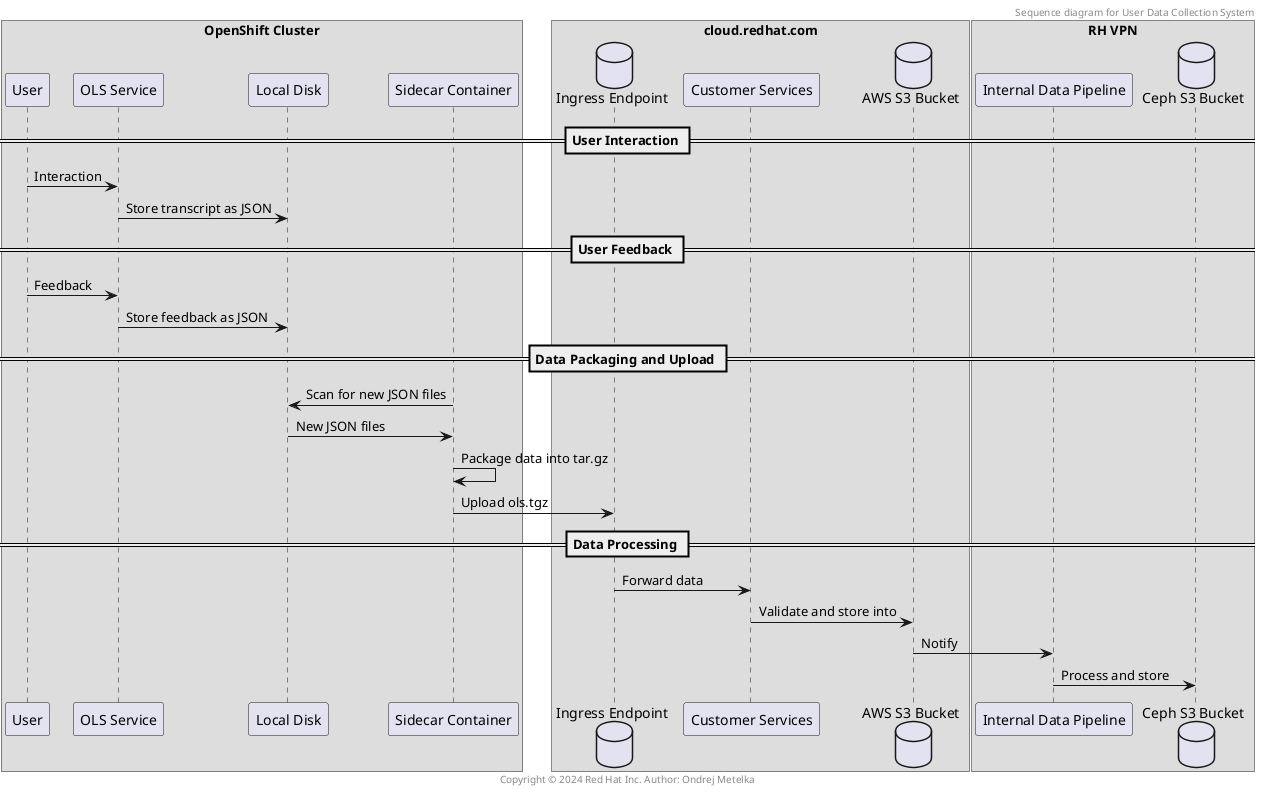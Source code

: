 @startuml

header Sequence diagram for User Data Collection System
footer Copyright © 2024 Red Hat Inc. Author: Ondrej Metelka

box "OpenShift Cluster"
  participant "User" as user
  participant "OLS Service" as ols
  participant "Local Disk" as disk
  participant "Sidecar Container" as sidecar
end box
box "cloud.redhat.com"
  database "Ingress Endpoint" as ingress
  participant "Customer Services" as cs
  database "AWS S3 Bucket" as aws
end box
box "RH VPN"
  participant "Internal Data Pipeline" as ccx
  database "Ceph S3 Bucket" as ceph
end box

== User Interaction ==

user -> ols: Interaction
ols -> disk: Store transcript as JSON

== User Feedback ==

user -> ols: Feedback
ols -> disk: Store feedback as JSON

== Data Packaging and Upload ==

sidecar -> disk: Scan for new JSON files
disk -> sidecar: New JSON files
sidecar -> sidecar: Package data into tar.gz
sidecar -> ingress: Upload ols.tgz

== Data Processing ==
ingress -> cs: Forward data
cs -> aws: Validate and store into
aws -> ccx: Notify
ccx -> ceph: Process and store

@enduml
